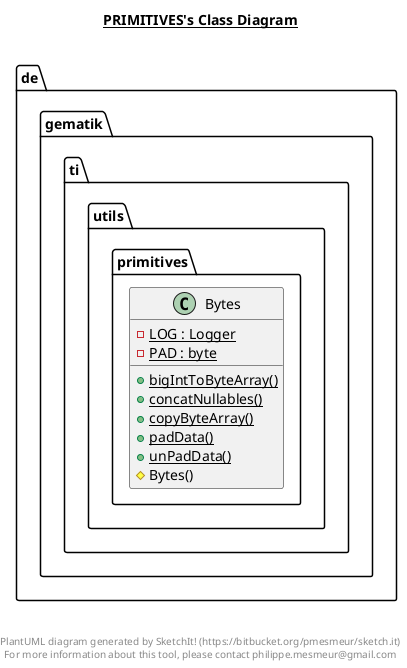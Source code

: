 @startuml

title __PRIMITIVES's Class Diagram__\n

  namespace de.gematik.ti.utils.primitives {
    class de.gematik.ti.utils.primitives.Bytes {
        {static} - LOG : Logger
        {static} - PAD : byte
        {static} + bigIntToByteArray()
        {static} + concatNullables()
        {static} + copyByteArray()
        {static} + padData()
        {static} + unPadData()
        # Bytes()
    }
  }
  



right footer


PlantUML diagram generated by SketchIt! (https://bitbucket.org/pmesmeur/sketch.it)
For more information about this tool, please contact philippe.mesmeur@gmail.com
endfooter

@enduml
